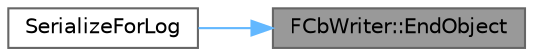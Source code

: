 digraph "FCbWriter::EndObject"
{
 // INTERACTIVE_SVG=YES
 // LATEX_PDF_SIZE
  bgcolor="transparent";
  edge [fontname=Helvetica,fontsize=10,labelfontname=Helvetica,labelfontsize=10];
  node [fontname=Helvetica,fontsize=10,shape=box,height=0.2,width=0.4];
  rankdir="RL";
  Node1 [id="Node000001",label="FCbWriter::EndObject",height=0.2,width=0.4,color="gray40", fillcolor="grey60", style="filled", fontcolor="black",tooltip="End an object after its fields have been written."];
  Node1 -> Node2 [id="edge1_Node000001_Node000002",dir="back",color="steelblue1",style="solid",tooltip=" "];
  Node2 [id="Node000002",label="SerializeForLog",height=0.2,width=0.4,color="grey40", fillcolor="white", style="filled",URL="$d6/db8/StreamableManagerError_8h.html#a9640cfc26a0fafa5e83d36b23223d787",tooltip=" "];
}
